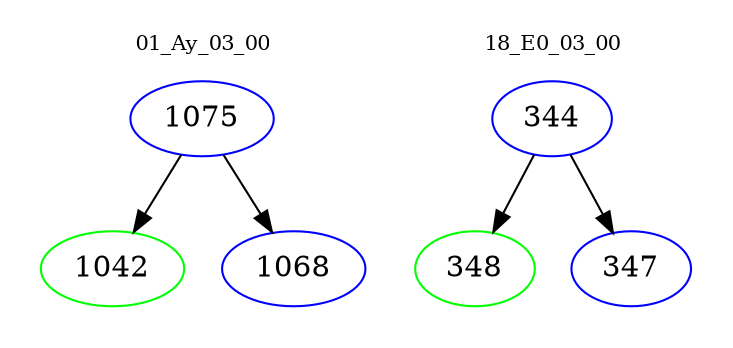 digraph{
subgraph cluster_0 {
color = white
label = "01_Ay_03_00";
fontsize=10;
T0_1075 [label="1075", color="blue"]
T0_1075 -> T0_1042 [color="black"]
T0_1042 [label="1042", color="green"]
T0_1075 -> T0_1068 [color="black"]
T0_1068 [label="1068", color="blue"]
}
subgraph cluster_1 {
color = white
label = "18_E0_03_00";
fontsize=10;
T1_344 [label="344", color="blue"]
T1_344 -> T1_348 [color="black"]
T1_348 [label="348", color="green"]
T1_344 -> T1_347 [color="black"]
T1_347 [label="347", color="blue"]
}
}
